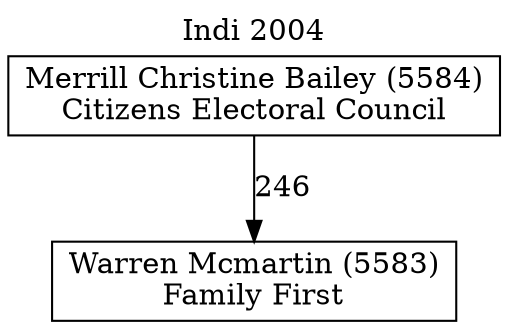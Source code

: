 // House preference flow
digraph "Warren Mcmartin (5583)_Indi_2004" {
	graph [label="Indi 2004" labelloc=t mclimit=10]
	node [shape=box]
	"Warren Mcmartin (5583)" [label="Warren Mcmartin (5583)
Family First"]
	"Merrill Christine Bailey (5584)" [label="Merrill Christine Bailey (5584)
Citizens Electoral Council"]
	"Merrill Christine Bailey (5584)" -> "Warren Mcmartin (5583)" [label=246]
}
